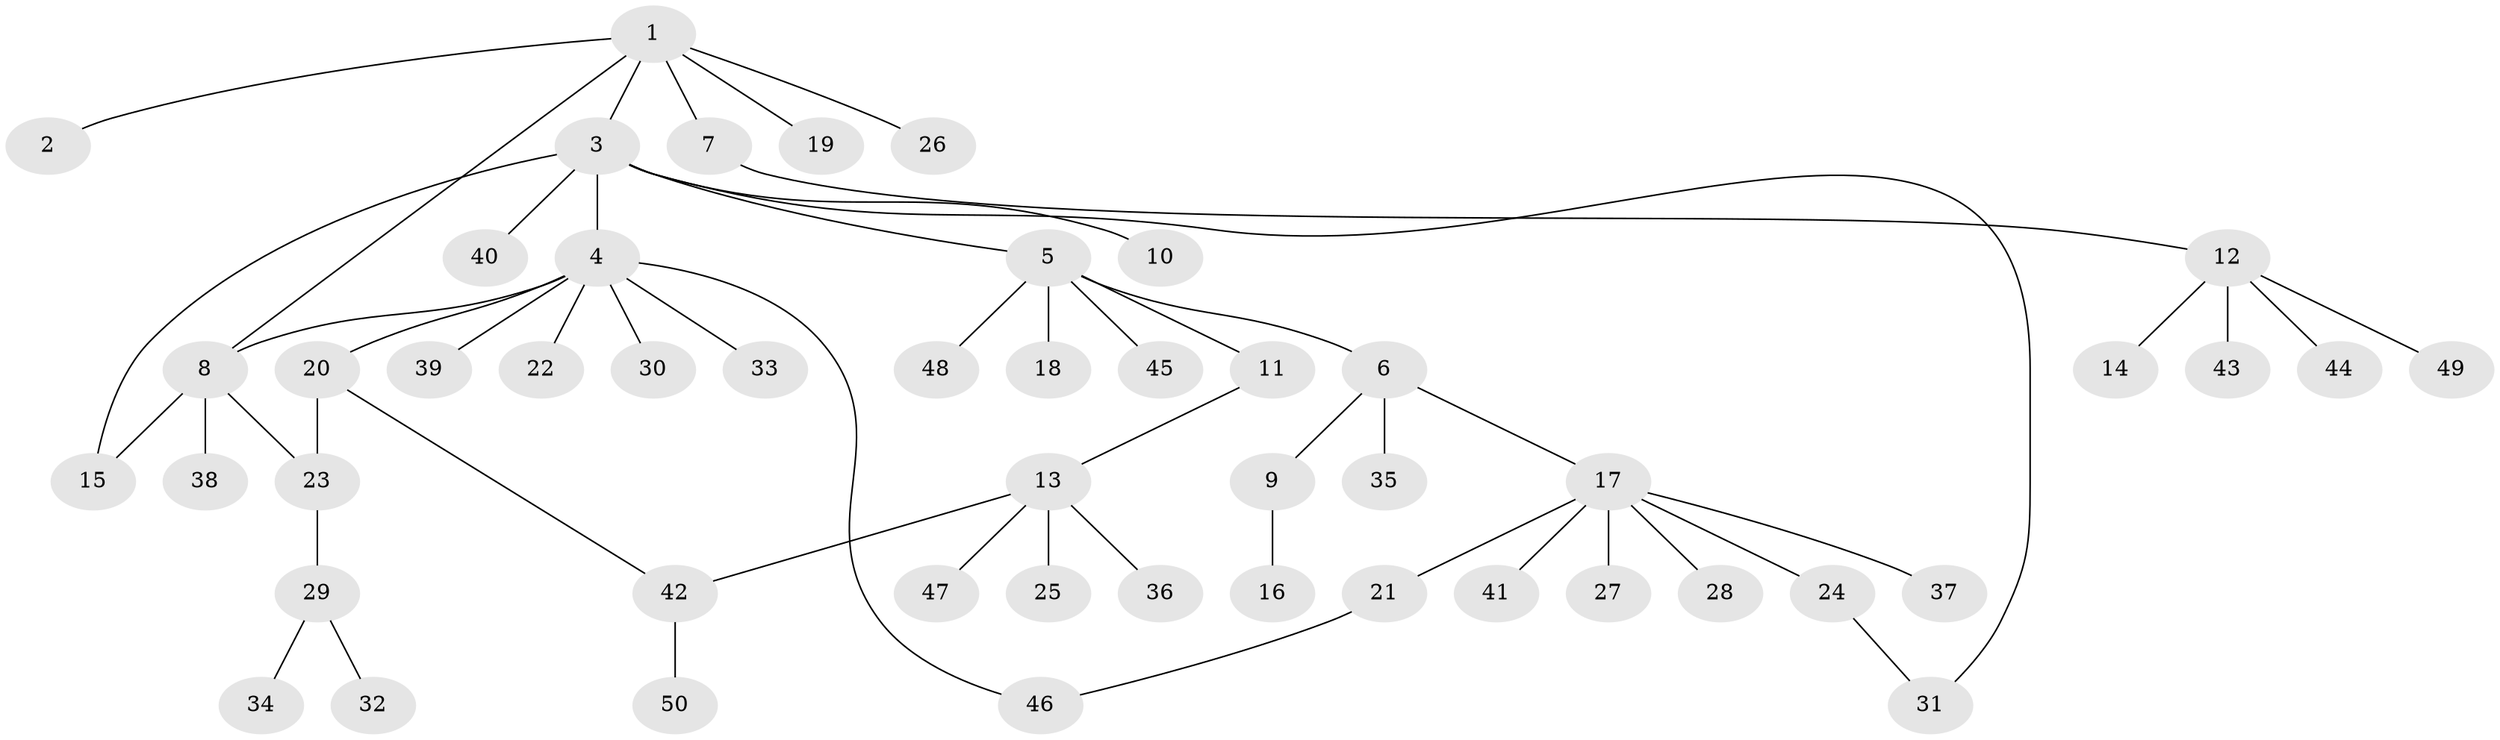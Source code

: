 // coarse degree distribution, {6: 0.05555555555555555, 1: 0.6388888888888888, 11: 0.027777777777777776, 7: 0.027777777777777776, 3: 0.027777777777777776, 5: 0.05555555555555555, 4: 0.05555555555555555, 2: 0.1111111111111111}
// Generated by graph-tools (version 1.1) at 2025/41/03/06/25 10:41:46]
// undirected, 50 vertices, 55 edges
graph export_dot {
graph [start="1"]
  node [color=gray90,style=filled];
  1;
  2;
  3;
  4;
  5;
  6;
  7;
  8;
  9;
  10;
  11;
  12;
  13;
  14;
  15;
  16;
  17;
  18;
  19;
  20;
  21;
  22;
  23;
  24;
  25;
  26;
  27;
  28;
  29;
  30;
  31;
  32;
  33;
  34;
  35;
  36;
  37;
  38;
  39;
  40;
  41;
  42;
  43;
  44;
  45;
  46;
  47;
  48;
  49;
  50;
  1 -- 2;
  1 -- 3;
  1 -- 7;
  1 -- 8;
  1 -- 19;
  1 -- 26;
  3 -- 4;
  3 -- 5;
  3 -- 10;
  3 -- 15;
  3 -- 31;
  3 -- 40;
  4 -- 8;
  4 -- 20;
  4 -- 22;
  4 -- 30;
  4 -- 33;
  4 -- 39;
  4 -- 46;
  5 -- 6;
  5 -- 11;
  5 -- 18;
  5 -- 45;
  5 -- 48;
  6 -- 9;
  6 -- 17;
  6 -- 35;
  7 -- 12;
  8 -- 15;
  8 -- 23;
  8 -- 38;
  9 -- 16;
  11 -- 13;
  12 -- 14;
  12 -- 43;
  12 -- 44;
  12 -- 49;
  13 -- 25;
  13 -- 36;
  13 -- 42;
  13 -- 47;
  17 -- 21;
  17 -- 24;
  17 -- 27;
  17 -- 28;
  17 -- 37;
  17 -- 41;
  20 -- 23;
  20 -- 42;
  21 -- 46;
  23 -- 29;
  24 -- 31;
  29 -- 32;
  29 -- 34;
  42 -- 50;
}
